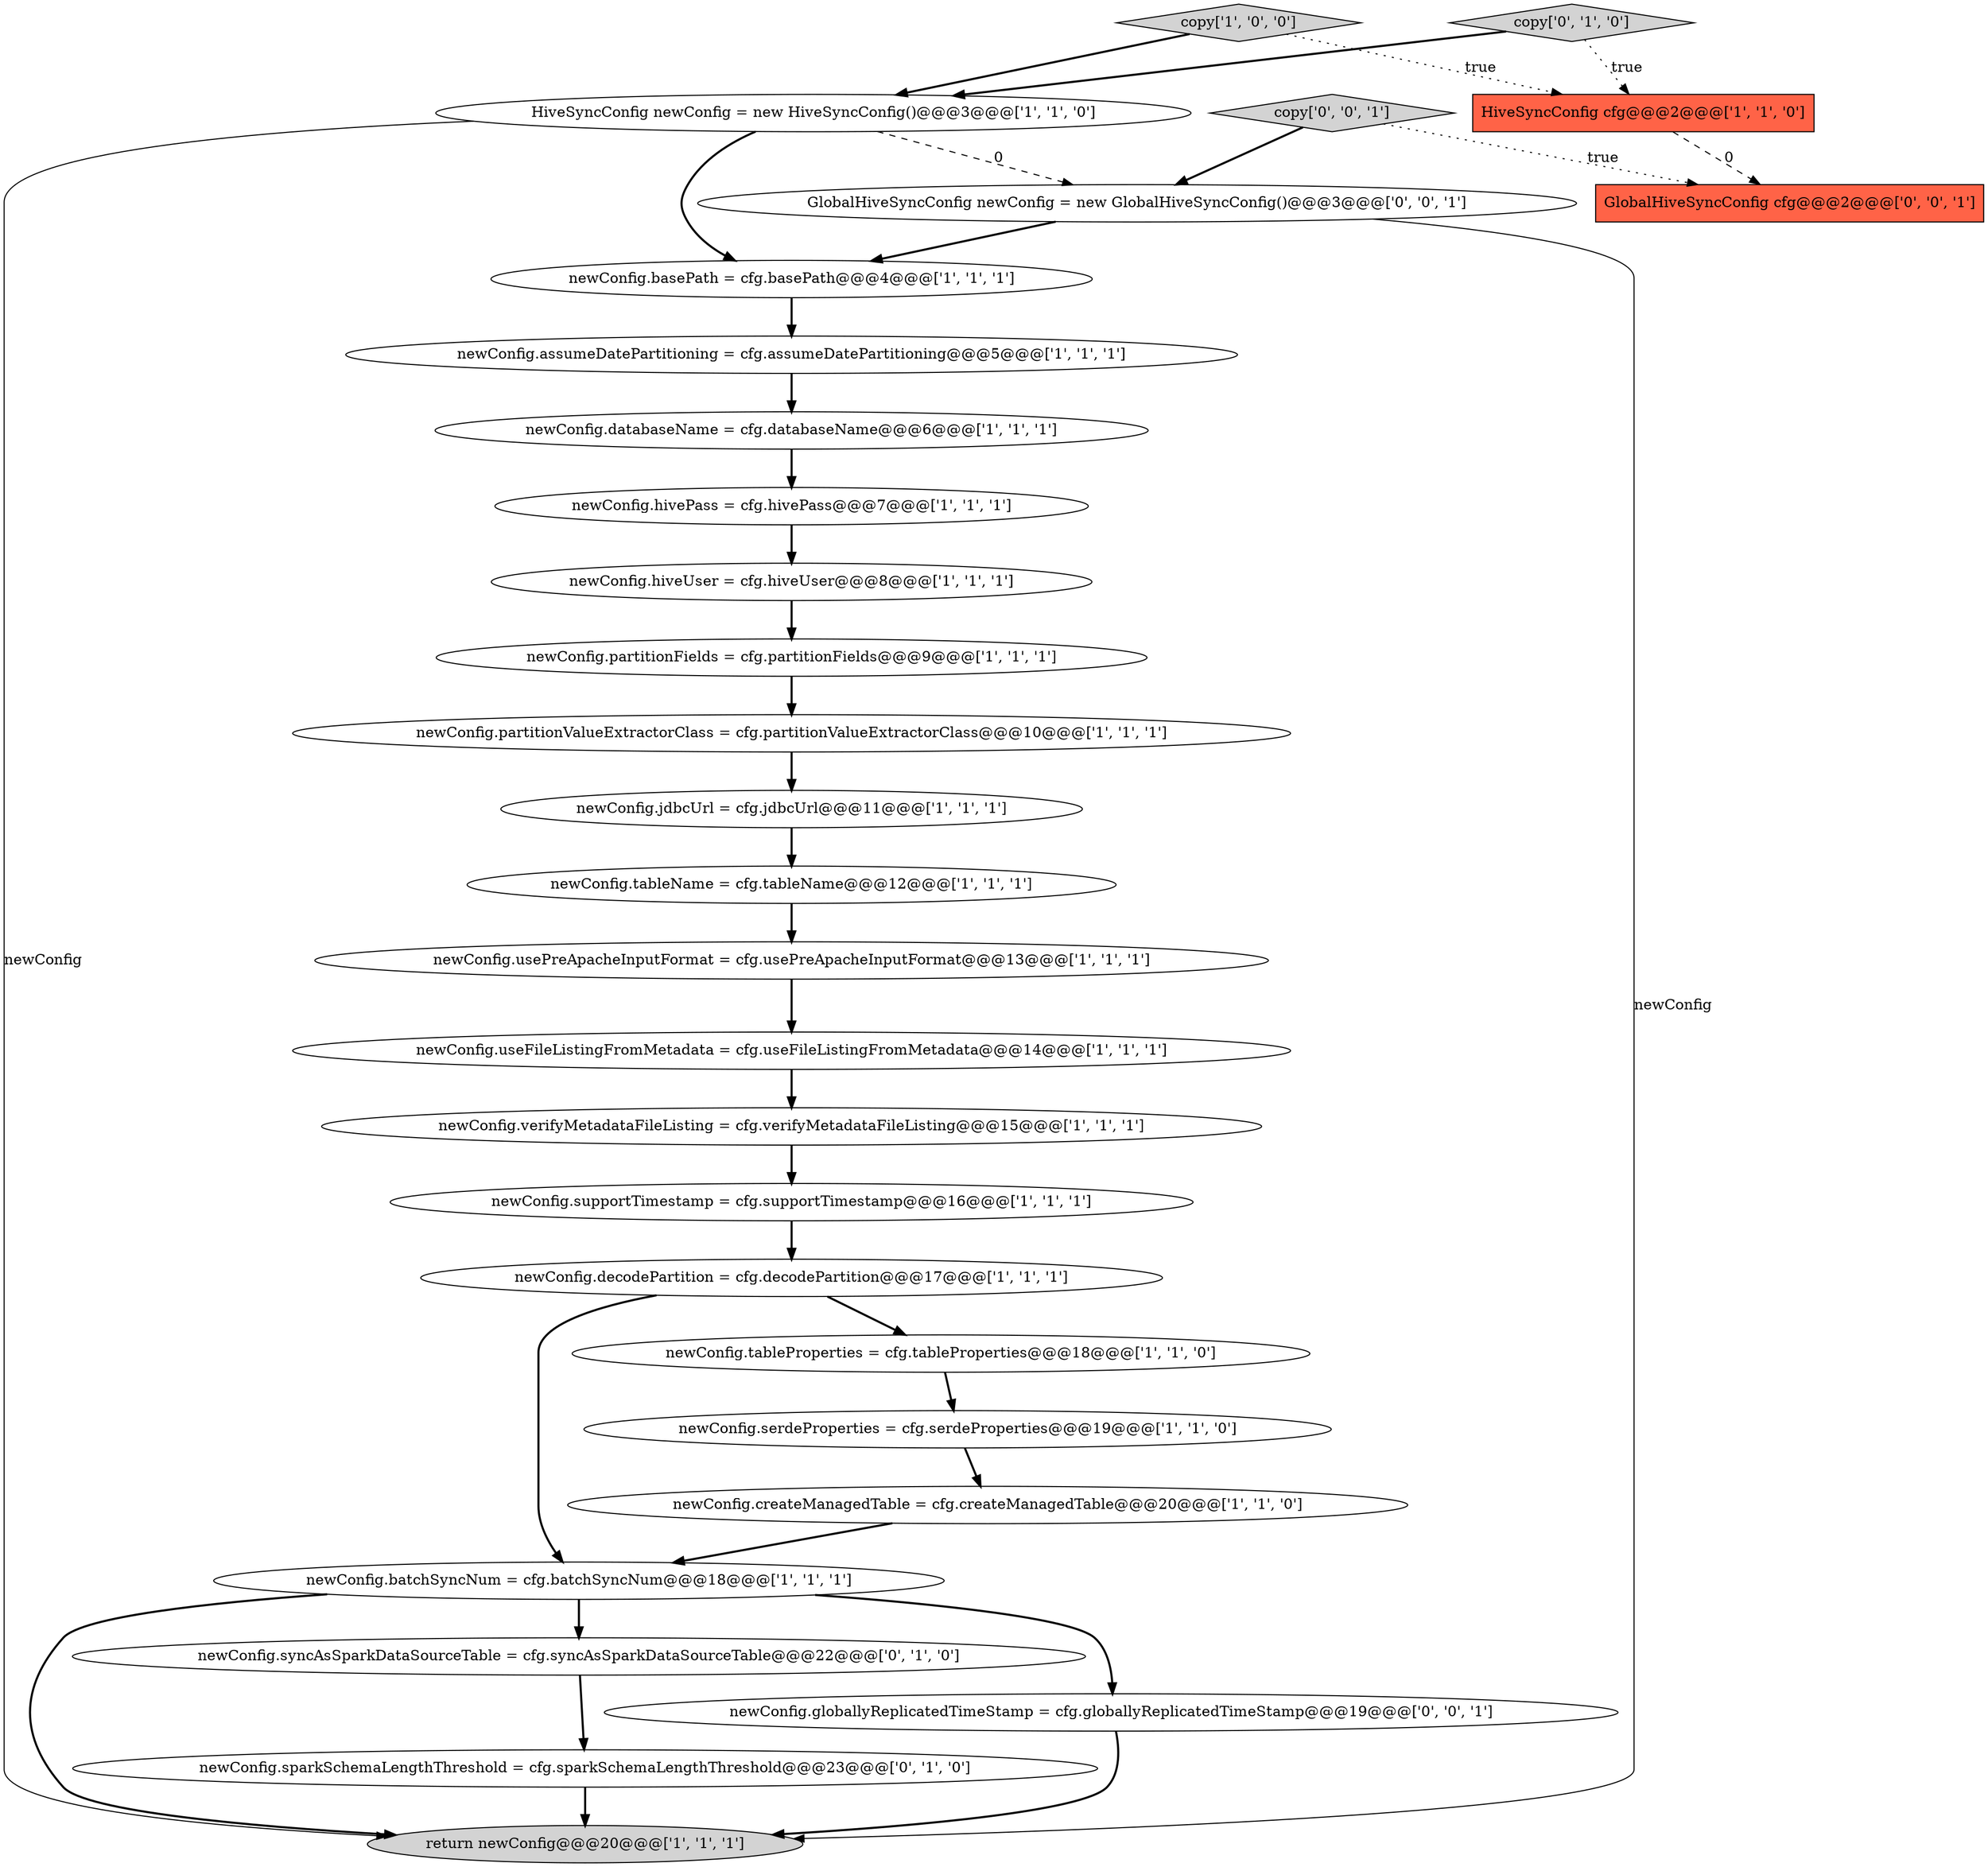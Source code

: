 digraph {
28 [style = filled, label = "GlobalHiveSyncConfig cfg@@@2@@@['0', '0', '1']", fillcolor = tomato, shape = box image = "AAA0AAABBB3BBB"];
20 [style = filled, label = "newConfig.databaseName = cfg.databaseName@@@6@@@['1', '1', '1']", fillcolor = white, shape = ellipse image = "AAA0AAABBB1BBB"];
0 [style = filled, label = "copy['1', '0', '0']", fillcolor = lightgray, shape = diamond image = "AAA0AAABBB1BBB"];
24 [style = filled, label = "copy['0', '1', '0']", fillcolor = lightgray, shape = diamond image = "AAA0AAABBB2BBB"];
18 [style = filled, label = "newConfig.usePreApacheInputFormat = cfg.usePreApacheInputFormat@@@13@@@['1', '1', '1']", fillcolor = white, shape = ellipse image = "AAA0AAABBB1BBB"];
10 [style = filled, label = "newConfig.partitionValueExtractorClass = cfg.partitionValueExtractorClass@@@10@@@['1', '1', '1']", fillcolor = white, shape = ellipse image = "AAA0AAABBB1BBB"];
27 [style = filled, label = "copy['0', '0', '1']", fillcolor = lightgray, shape = diamond image = "AAA0AAABBB3BBB"];
8 [style = filled, label = "newConfig.supportTimestamp = cfg.supportTimestamp@@@16@@@['1', '1', '1']", fillcolor = white, shape = ellipse image = "AAA0AAABBB1BBB"];
19 [style = filled, label = "HiveSyncConfig newConfig = new HiveSyncConfig()@@@3@@@['1', '1', '0']", fillcolor = white, shape = ellipse image = "AAA0AAABBB1BBB"];
22 [style = filled, label = "newConfig.syncAsSparkDataSourceTable = cfg.syncAsSparkDataSourceTable@@@22@@@['0', '1', '0']", fillcolor = white, shape = ellipse image = "AAA1AAABBB2BBB"];
9 [style = filled, label = "newConfig.hivePass = cfg.hivePass@@@7@@@['1', '1', '1']", fillcolor = white, shape = ellipse image = "AAA0AAABBB1BBB"];
17 [style = filled, label = "newConfig.verifyMetadataFileListing = cfg.verifyMetadataFileListing@@@15@@@['1', '1', '1']", fillcolor = white, shape = ellipse image = "AAA0AAABBB1BBB"];
11 [style = filled, label = "newConfig.useFileListingFromMetadata = cfg.useFileListingFromMetadata@@@14@@@['1', '1', '1']", fillcolor = white, shape = ellipse image = "AAA0AAABBB1BBB"];
2 [style = filled, label = "newConfig.decodePartition = cfg.decodePartition@@@17@@@['1', '1', '1']", fillcolor = white, shape = ellipse image = "AAA0AAABBB1BBB"];
6 [style = filled, label = "newConfig.jdbcUrl = cfg.jdbcUrl@@@11@@@['1', '1', '1']", fillcolor = white, shape = ellipse image = "AAA0AAABBB1BBB"];
1 [style = filled, label = "newConfig.hiveUser = cfg.hiveUser@@@8@@@['1', '1', '1']", fillcolor = white, shape = ellipse image = "AAA0AAABBB1BBB"];
25 [style = filled, label = "GlobalHiveSyncConfig newConfig = new GlobalHiveSyncConfig()@@@3@@@['0', '0', '1']", fillcolor = white, shape = ellipse image = "AAA0AAABBB3BBB"];
12 [style = filled, label = "newConfig.createManagedTable = cfg.createManagedTable@@@20@@@['1', '1', '0']", fillcolor = white, shape = ellipse image = "AAA0AAABBB1BBB"];
21 [style = filled, label = "newConfig.batchSyncNum = cfg.batchSyncNum@@@18@@@['1', '1', '1']", fillcolor = white, shape = ellipse image = "AAA0AAABBB1BBB"];
14 [style = filled, label = "newConfig.serdeProperties = cfg.serdeProperties@@@19@@@['1', '1', '0']", fillcolor = white, shape = ellipse image = "AAA0AAABBB1BBB"];
3 [style = filled, label = "newConfig.tableProperties = cfg.tableProperties@@@18@@@['1', '1', '0']", fillcolor = white, shape = ellipse image = "AAA0AAABBB1BBB"];
4 [style = filled, label = "HiveSyncConfig cfg@@@2@@@['1', '1', '0']", fillcolor = tomato, shape = box image = "AAA0AAABBB1BBB"];
5 [style = filled, label = "newConfig.basePath = cfg.basePath@@@4@@@['1', '1', '1']", fillcolor = white, shape = ellipse image = "AAA0AAABBB1BBB"];
16 [style = filled, label = "newConfig.tableName = cfg.tableName@@@12@@@['1', '1', '1']", fillcolor = white, shape = ellipse image = "AAA0AAABBB1BBB"];
13 [style = filled, label = "return newConfig@@@20@@@['1', '1', '1']", fillcolor = lightgray, shape = ellipse image = "AAA0AAABBB1BBB"];
23 [style = filled, label = "newConfig.sparkSchemaLengthThreshold = cfg.sparkSchemaLengthThreshold@@@23@@@['0', '1', '0']", fillcolor = white, shape = ellipse image = "AAA1AAABBB2BBB"];
26 [style = filled, label = "newConfig.globallyReplicatedTimeStamp = cfg.globallyReplicatedTimeStamp@@@19@@@['0', '0', '1']", fillcolor = white, shape = ellipse image = "AAA0AAABBB3BBB"];
15 [style = filled, label = "newConfig.partitionFields = cfg.partitionFields@@@9@@@['1', '1', '1']", fillcolor = white, shape = ellipse image = "AAA0AAABBB1BBB"];
7 [style = filled, label = "newConfig.assumeDatePartitioning = cfg.assumeDatePartitioning@@@5@@@['1', '1', '1']", fillcolor = white, shape = ellipse image = "AAA0AAABBB1BBB"];
19->25 [style = dashed, label="0"];
3->14 [style = bold, label=""];
27->25 [style = bold, label=""];
10->6 [style = bold, label=""];
21->22 [style = bold, label=""];
26->13 [style = bold, label=""];
19->5 [style = bold, label=""];
4->28 [style = dashed, label="0"];
16->18 [style = bold, label=""];
12->21 [style = bold, label=""];
0->19 [style = bold, label=""];
14->12 [style = bold, label=""];
25->13 [style = solid, label="newConfig"];
11->17 [style = bold, label=""];
7->20 [style = bold, label=""];
2->21 [style = bold, label=""];
2->3 [style = bold, label=""];
6->16 [style = bold, label=""];
23->13 [style = bold, label=""];
8->2 [style = bold, label=""];
25->5 [style = bold, label=""];
21->26 [style = bold, label=""];
1->15 [style = bold, label=""];
17->8 [style = bold, label=""];
18->11 [style = bold, label=""];
19->13 [style = solid, label="newConfig"];
24->4 [style = dotted, label="true"];
24->19 [style = bold, label=""];
20->9 [style = bold, label=""];
22->23 [style = bold, label=""];
0->4 [style = dotted, label="true"];
27->28 [style = dotted, label="true"];
9->1 [style = bold, label=""];
15->10 [style = bold, label=""];
5->7 [style = bold, label=""];
21->13 [style = bold, label=""];
}
